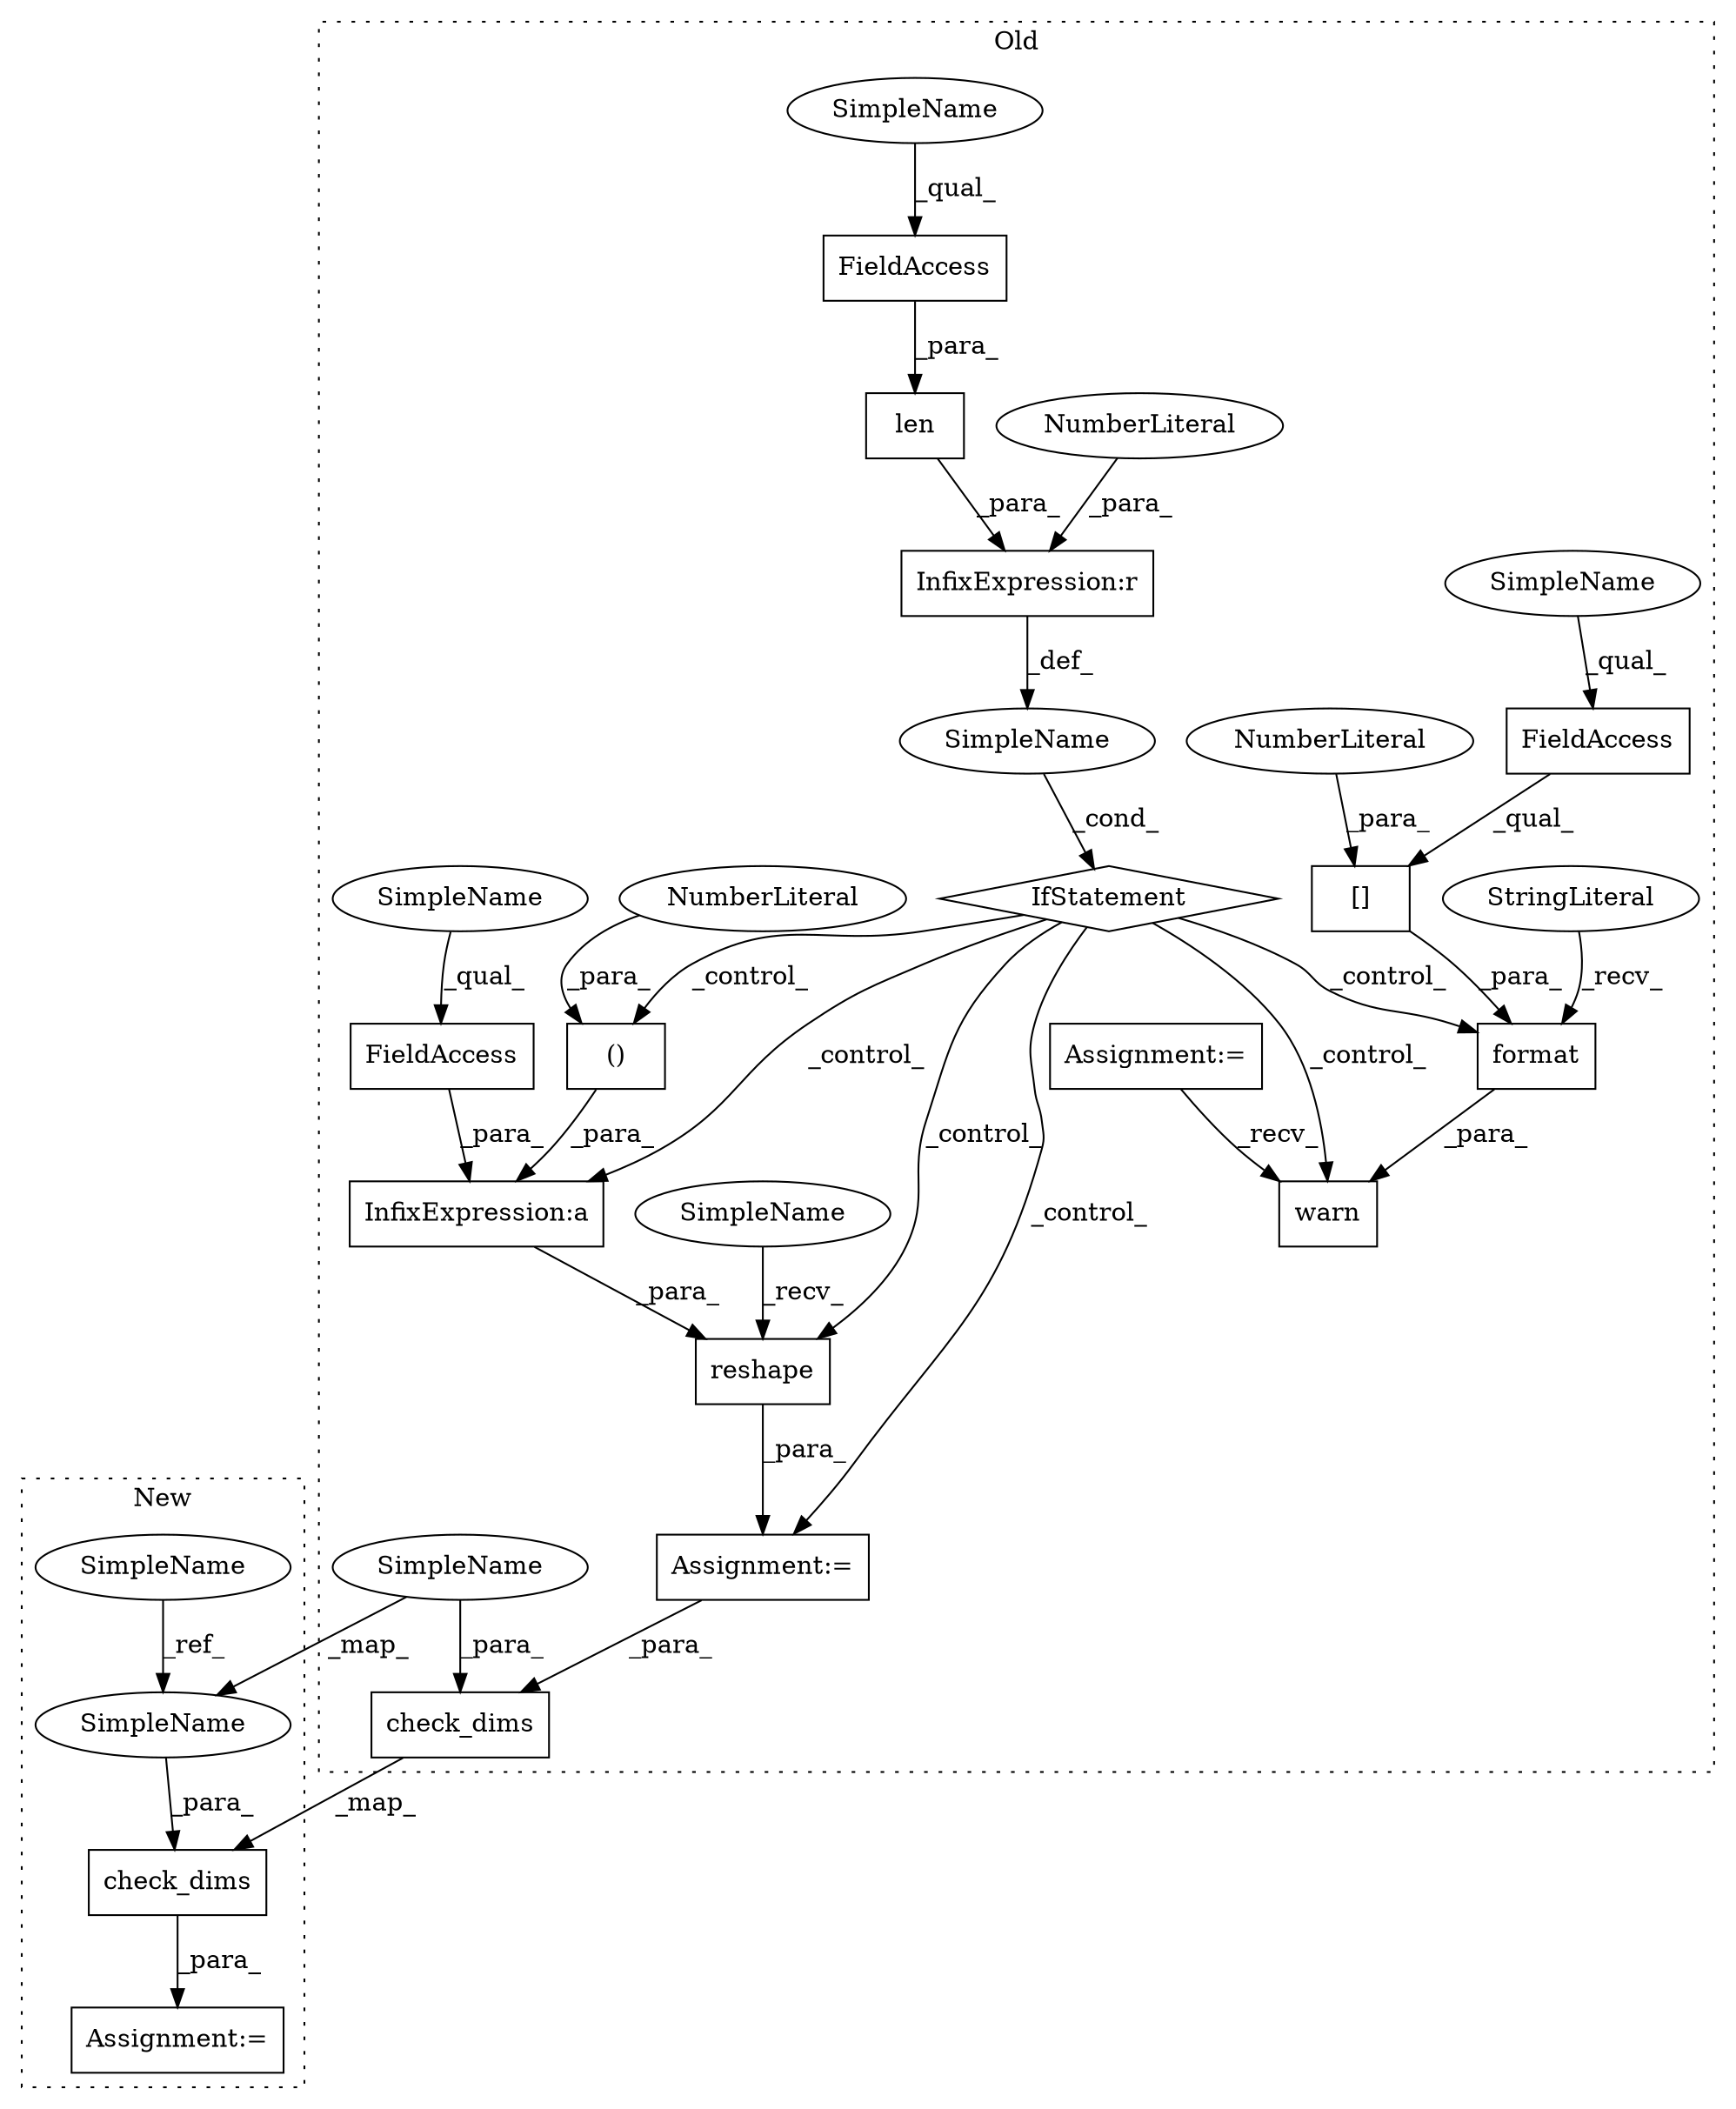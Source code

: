digraph G {
subgraph cluster0 {
1 [label="check_dims" a="32" s="11100,11124" l="11,1" shape="box"];
4 [label="InfixExpression:a" a="27" s="11051" l="10" shape="box"];
5 [label="()" a="106" s="11061" l="25" shape="box"];
6 [label="InfixExpression:r" a="27" s="10900" l="4" shape="box"];
7 [label="warn" a="32" s="10924,11023" l="5,1" shape="box"];
8 [label="NumberLiteral" a="34" s="11085" l="1" shape="ellipse"];
9 [label="NumberLiteral" a="34" s="10904" l="1" shape="ellipse"];
10 [label="len" a="32" s="10888,10899" l="4,1" shape="box"];
12 [label="FieldAccess" a="22" s="11012" l="7" shape="box"];
13 [label="[]" a="2" s="11012,11021" l="8,1" shape="box"];
14 [label="NumberLiteral" a="34" s="11020" l="1" shape="ellipse"];
15 [label="FieldAccess" a="22" s="11044" l="7" shape="box"];
16 [label="FieldAccess" a="22" s="10892" l="7" shape="box"];
17 [label="format" a="32" s="11005,11022" l="7,1" shape="box"];
18 [label="IfStatement" a="25" s="10884,10905" l="4,2" shape="diamond"];
19 [label="SimpleName" a="42" s="" l="" shape="ellipse"];
20 [label="reshape" a="32" s="11036,11086" l="8,2" shape="box"];
21 [label="StringLiteral" a="45" s="10929" l="75" shape="ellipse"];
22 [label="Assignment:=" a="7" s="11033" l="1" shape="box"];
23 [label="Assignment:=" a="7" s="10769" l="8" shape="box"];
25 [label="SimpleName" a="42" s="10892" l="1" shape="ellipse"];
26 [label="SimpleName" a="42" s="11034" l="1" shape="ellipse"];
27 [label="SimpleName" a="42" s="11012" l="1" shape="ellipse"];
28 [label="SimpleName" a="42" s="11123" l="1" shape="ellipse"];
29 [label="SimpleName" a="42" s="11044" l="1" shape="ellipse"];
label = "Old";
style="dotted";
}
subgraph cluster1 {
2 [label="check_dims" a="32" s="10654,10678" l="11,1" shape="box"];
3 [label="Assignment:=" a="7" s="10653" l="1" shape="box"];
11 [label="SimpleName" a="42" s="10625" l="1" shape="ellipse"];
24 [label="SimpleName" a="42" s="10665" l="1" shape="ellipse"];
label = "New";
style="dotted";
}
1 -> 2 [label="_map_"];
2 -> 3 [label="_para_"];
4 -> 20 [label="_para_"];
5 -> 4 [label="_para_"];
6 -> 19 [label="_def_"];
8 -> 5 [label="_para_"];
9 -> 6 [label="_para_"];
10 -> 6 [label="_para_"];
11 -> 24 [label="_ref_"];
12 -> 13 [label="_qual_"];
13 -> 17 [label="_para_"];
14 -> 13 [label="_para_"];
15 -> 4 [label="_para_"];
16 -> 10 [label="_para_"];
17 -> 7 [label="_para_"];
18 -> 17 [label="_control_"];
18 -> 5 [label="_control_"];
18 -> 4 [label="_control_"];
18 -> 7 [label="_control_"];
18 -> 20 [label="_control_"];
18 -> 22 [label="_control_"];
19 -> 18 [label="_cond_"];
20 -> 22 [label="_para_"];
21 -> 17 [label="_recv_"];
22 -> 1 [label="_para_"];
23 -> 7 [label="_recv_"];
24 -> 2 [label="_para_"];
25 -> 16 [label="_qual_"];
26 -> 20 [label="_recv_"];
27 -> 12 [label="_qual_"];
28 -> 24 [label="_map_"];
28 -> 1 [label="_para_"];
29 -> 15 [label="_qual_"];
}